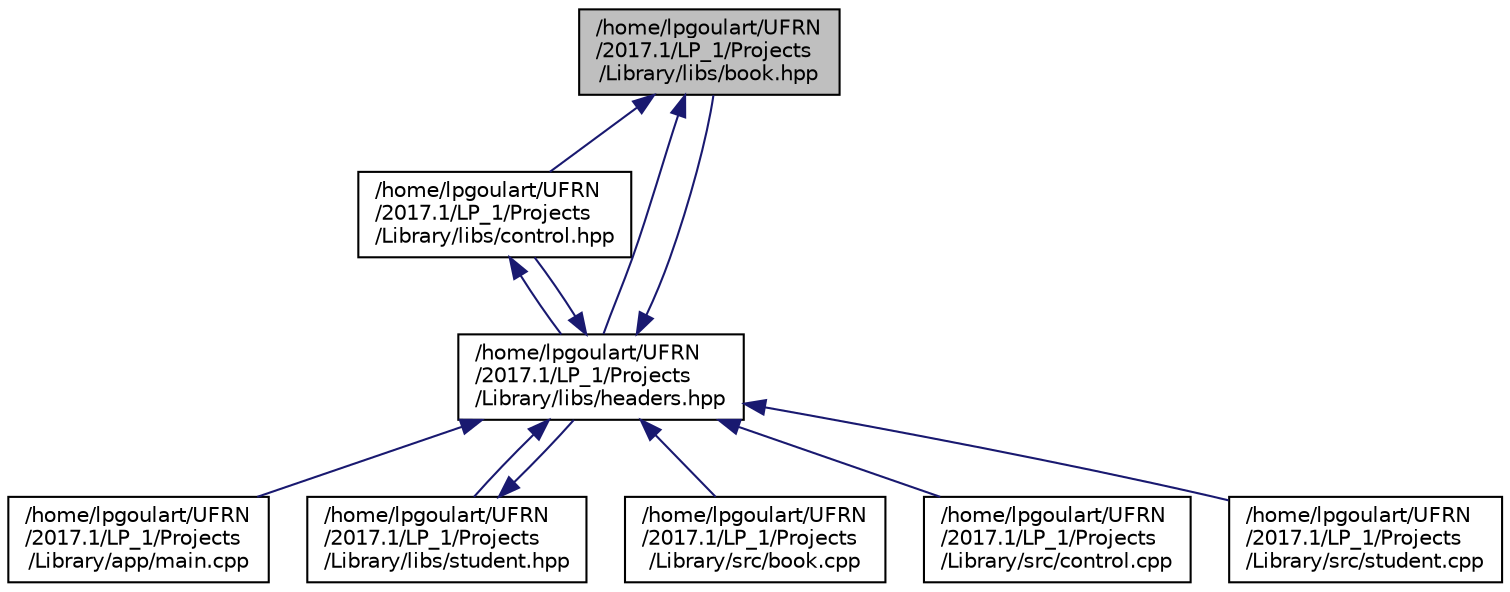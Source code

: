 digraph "/home/lpgoulart/UFRN/2017.1/LP_1/Projects/Library/libs/book.hpp"
{
  edge [fontname="Helvetica",fontsize="10",labelfontname="Helvetica",labelfontsize="10"];
  node [fontname="Helvetica",fontsize="10",shape=record];
  Node1 [label="/home/lpgoulart/UFRN\l/2017.1/LP_1/Projects\l/Library/libs/book.hpp",height=0.2,width=0.4,color="black", fillcolor="grey75", style="filled", fontcolor="black"];
  Node1 -> Node2 [dir="back",color="midnightblue",fontsize="10",style="solid"];
  Node2 [label="/home/lpgoulart/UFRN\l/2017.1/LP_1/Projects\l/Library/libs/control.hpp",height=0.2,width=0.4,color="black", fillcolor="white", style="filled",URL="$control_8hpp.html"];
  Node2 -> Node3 [dir="back",color="midnightblue",fontsize="10",style="solid"];
  Node3 [label="/home/lpgoulart/UFRN\l/2017.1/LP_1/Projects\l/Library/libs/headers.hpp",height=0.2,width=0.4,color="black", fillcolor="white", style="filled",URL="$headers_8hpp.html"];
  Node3 -> Node4 [dir="back",color="midnightblue",fontsize="10",style="solid"];
  Node4 [label="/home/lpgoulart/UFRN\l/2017.1/LP_1/Projects\l/Library/app/main.cpp",height=0.2,width=0.4,color="black", fillcolor="white", style="filled",URL="$main_8cpp.html"];
  Node3 -> Node2 [dir="back",color="midnightblue",fontsize="10",style="solid"];
  Node3 -> Node1 [dir="back",color="midnightblue",fontsize="10",style="solid"];
  Node3 -> Node5 [dir="back",color="midnightblue",fontsize="10",style="solid"];
  Node5 [label="/home/lpgoulart/UFRN\l/2017.1/LP_1/Projects\l/Library/libs/student.hpp",height=0.2,width=0.4,color="black", fillcolor="white", style="filled",URL="$student_8hpp.html"];
  Node5 -> Node3 [dir="back",color="midnightblue",fontsize="10",style="solid"];
  Node3 -> Node6 [dir="back",color="midnightblue",fontsize="10",style="solid"];
  Node6 [label="/home/lpgoulart/UFRN\l/2017.1/LP_1/Projects\l/Library/src/book.cpp",height=0.2,width=0.4,color="black", fillcolor="white", style="filled",URL="$book_8cpp.html"];
  Node3 -> Node7 [dir="back",color="midnightblue",fontsize="10",style="solid"];
  Node7 [label="/home/lpgoulart/UFRN\l/2017.1/LP_1/Projects\l/Library/src/control.cpp",height=0.2,width=0.4,color="black", fillcolor="white", style="filled",URL="$control_8cpp.html"];
  Node3 -> Node8 [dir="back",color="midnightblue",fontsize="10",style="solid"];
  Node8 [label="/home/lpgoulart/UFRN\l/2017.1/LP_1/Projects\l/Library/src/student.cpp",height=0.2,width=0.4,color="black", fillcolor="white", style="filled",URL="$student_8cpp.html"];
  Node1 -> Node3 [dir="back",color="midnightblue",fontsize="10",style="solid"];
}
